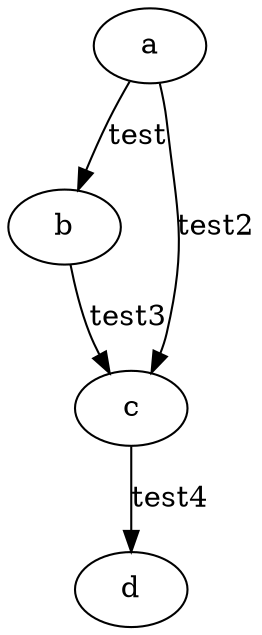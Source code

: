digraph G {
	a->b[ label=test ];
	a->c[ label=test2 ];
	b->c[ label=test3 ];
	c->d[ label=test4 ];
    c;
}

